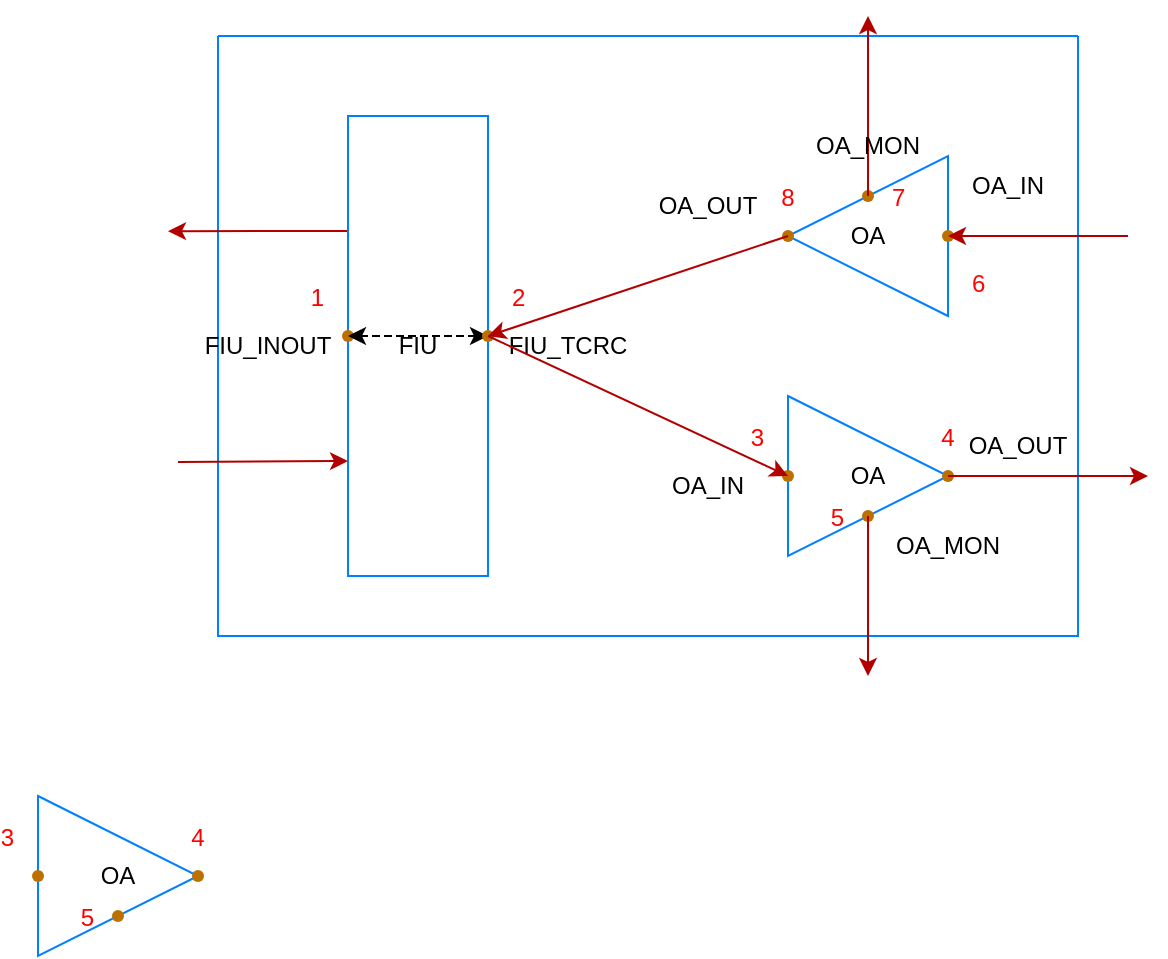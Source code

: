 <mxfile version="21.2.1" type="device" pages="3">
  <diagram id="tPAMDPHMP0_nhwsZ0Bss" name="第 4 页">
    <mxGraphModel dx="977" dy="515" grid="1" gridSize="10" guides="1" tooltips="1" connect="1" arrows="1" fold="1" page="1" pageScale="1" pageWidth="827" pageHeight="1169" math="0" shadow="0">
      <root>
        <mxCell id="0" />
        <mxCell id="1" parent="0" />
        <mxCell id="p5XpGiOpZhLWzBTAv6Ev-1" value="" style="swimlane;strokeColor=#007FFF;startSize=0;fillColor=none;connectable=0;collapsible=0;allowArrows=0;dropTarget=1;points=[];movable=1;" parent="1" vertex="1">
          <mxGeometry x="210" y="330" width="430" height="300" as="geometry" />
        </mxCell>
        <mxCell id="cq82lBoI4w4hHCd2KjWz-14" style="edgeStyle=none;html=1;exitX=0;exitY=0.25;exitDx=0;exitDy=0;exitPerimeter=0;strokeColor=#B20000;fillColor=#e51400;" parent="p5XpGiOpZhLWzBTAv6Ev-1" source="cq82lBoI4w4hHCd2KjWz-1" edge="1">
          <mxGeometry relative="1" as="geometry">
            <mxPoint x="-25" y="97.571" as="targetPoint" />
          </mxGeometry>
        </mxCell>
        <mxCell id="cq82lBoI4w4hHCd2KjWz-15" style="edgeStyle=none;html=1;strokeColor=#B20000;entryX=0;entryY=0.75;entryDx=0;entryDy=0;entryPerimeter=0;fillColor=#e51400;" parent="p5XpGiOpZhLWzBTAv6Ev-1" target="cq82lBoI4w4hHCd2KjWz-1" edge="1">
          <mxGeometry relative="1" as="geometry">
            <mxPoint x="-20" y="213" as="sourcePoint" />
          </mxGeometry>
        </mxCell>
        <mxCell id="cq82lBoI4w4hHCd2KjWz-1" value="FIU" style="rounded=0;whiteSpace=wrap;html=1;comic=0;strokeColor=#007FFF;startSize=0;fillColor=none;points=[[0,0.25,0,0,0],[0,0.75,0,0,0],[1,0.25,0,0,0],[1,0.75,0,0,0]];container=1;dropTarget=1;collapsible=0;recursiveResize=0;expand=0;movable=1;" parent="p5XpGiOpZhLWzBTAv6Ev-1" vertex="1">
          <mxGeometry x="65" y="40" width="70" height="230" as="geometry" />
        </mxCell>
        <mxCell id="cq82lBoI4w4hHCd2KjWz-9" style="edgeStyle=none;html=1;entryX=0.741;entryY=0.513;entryDx=0;entryDy=0;entryPerimeter=0;dashed=1;" parent="cq82lBoI4w4hHCd2KjWz-1" source="cq82lBoI4w4hHCd2KjWz-2" target="cq82lBoI4w4hHCd2KjWz-4" edge="1">
          <mxGeometry relative="1" as="geometry" />
        </mxCell>
        <object label="1" FIBER_INFO="1111" id="cq82lBoI4w4hHCd2KjWz-2">
          <mxCell style="shape=waypoint;sketch=0;fillStyle=solid;size=6;pointerEvents=1;points=[];fillColor=#f0a30a;resizable=0;rotatable=0;perimeter=centerPerimeter;snapToPoint=1;comic=0;jiggle=1;strokeColor=#BD7000;startSize=0;fontColor=#ff0000;labelPosition=left;verticalLabelPosition=top;align=right;verticalAlign=bottom;" parent="cq82lBoI4w4hHCd2KjWz-1" vertex="1">
            <mxGeometry x="-10" y="100" width="20" height="20" as="geometry" />
          </mxCell>
        </object>
        <mxCell id="cq82lBoI4w4hHCd2KjWz-13" style="edgeStyle=none;html=1;entryX=0.63;entryY=0.536;entryDx=0;entryDy=0;entryPerimeter=0;dashed=1;strokeColor=default;" parent="cq82lBoI4w4hHCd2KjWz-1" source="cq82lBoI4w4hHCd2KjWz-4" target="cq82lBoI4w4hHCd2KjWz-2" edge="1">
          <mxGeometry relative="1" as="geometry" />
        </mxCell>
        <object label="2" PORT_INFO="111" id="cq82lBoI4w4hHCd2KjWz-4">
          <mxCell style="shape=waypoint;sketch=0;fillStyle=solid;size=6;pointerEvents=1;points=[];fillColor=#f0a30a;resizable=0;rotatable=0;perimeter=centerPerimeter;snapToPoint=1;comic=0;jiggle=1;strokeColor=#BD7000;startSize=0;movable=0;fontColor=#f60404;labelPosition=right;verticalLabelPosition=top;align=left;verticalAlign=bottom;" parent="cq82lBoI4w4hHCd2KjWz-1" vertex="1">
            <mxGeometry x="60.0" y="100" width="20" height="20" as="geometry" />
          </mxCell>
        </object>
        <mxCell id="cq82lBoI4w4hHCd2KjWz-19" value="FIU_INOUT" style="text;html=1;strokeColor=none;fillColor=none;align=center;verticalAlign=middle;whiteSpace=wrap;rounded=0;comic=0;jiggle=1;pointerEvents=1;startSize=0;" parent="p5XpGiOpZhLWzBTAv6Ev-1" vertex="1">
          <mxGeometry x="-5" y="140" width="60" height="30" as="geometry" />
        </mxCell>
        <mxCell id="cq82lBoI4w4hHCd2KjWz-20" value="FIU_TCRC" style="text;html=1;strokeColor=none;fillColor=none;align=center;verticalAlign=middle;whiteSpace=wrap;rounded=0;comic=0;jiggle=1;pointerEvents=1;startSize=0;" parent="p5XpGiOpZhLWzBTAv6Ev-1" vertex="1">
          <mxGeometry x="145" y="140" width="60" height="30" as="geometry" />
        </mxCell>
        <mxCell id="21-VQ66eQLeyAiBYKl7w-1" value="OA" style="triangle;whiteSpace=wrap;html=1;strokeColor=#007FFF;startSize=0;fillColor=none;movable=1;container=1;points=[[0,0.5,0,0,0],[0.5,0.25,0,0,0],[1,0.5,0,0,0]];dropTarget=1;collapsible=0;recursiveResize=0;expand=0;" parent="p5XpGiOpZhLWzBTAv6Ev-1" vertex="1">
          <mxGeometry x="285" y="180" width="80" height="80" as="geometry" />
        </mxCell>
        <object label="3" INPOWER="1111" id="21-VQ66eQLeyAiBYKl7w-2">
          <mxCell style="shape=waypoint;sketch=0;fillStyle=solid;size=6;pointerEvents=1;points=[];fillColor=#f0a30a;resizable=0;rotatable=0;perimeter=centerPerimeter;snapToPoint=1;comic=0;jiggle=1;strokeColor=#BD7000;startSize=0;fontColor=#ff0000;labelPosition=left;verticalLabelPosition=top;align=right;verticalAlign=bottom;" parent="21-VQ66eQLeyAiBYKl7w-1" vertex="1">
            <mxGeometry x="-10.0" y="30" width="20" height="20" as="geometry" />
          </mxCell>
        </object>
        <object label="4" OUTPOWER="111" id="21-VQ66eQLeyAiBYKl7w-13">
          <mxCell style="shape=waypoint;sketch=0;fillStyle=solid;size=6;pointerEvents=1;points=[];fillColor=#f0a30a;resizable=0;rotatable=0;perimeter=centerPerimeter;snapToPoint=1;comic=0;jiggle=1;strokeColor=#BD7000;startSize=0;rotation=0;overflow=visible;labelPadding=0;fontColor=#fe0101;labelPosition=center;verticalLabelPosition=top;align=center;verticalAlign=bottom;" parent="21-VQ66eQLeyAiBYKl7w-1" vertex="1">
            <mxGeometry x="70" y="30" width="20" height="20" as="geometry" />
          </mxCell>
        </object>
        <mxCell id="21-VQ66eQLeyAiBYKl7w-16" value="5" style="shape=waypoint;sketch=0;fillStyle=solid;size=6;pointerEvents=1;points=[];fillColor=#f0a30a;resizable=0;rotatable=0;perimeter=centerPerimeter;snapToPoint=1;comic=0;jiggle=1;strokeColor=#BD7000;startSize=0;labelPosition=left;verticalLabelPosition=middle;align=right;verticalAlign=middle;fontColor=#fc0303;" parent="21-VQ66eQLeyAiBYKl7w-1" vertex="1">
          <mxGeometry x="30.0" y="50" width="20" height="20" as="geometry" />
        </mxCell>
        <mxCell id="cq82lBoI4w4hHCd2KjWz-17" style="edgeStyle=none;html=1;exitX=0.719;exitY=0.581;exitDx=0;exitDy=0;exitPerimeter=0;strokeColor=#B20000;entryX=0.327;entryY=0.487;entryDx=0;entryDy=0;entryPerimeter=0;fillColor=#e51400;" parent="p5XpGiOpZhLWzBTAv6Ev-1" source="cq82lBoI4w4hHCd2KjWz-4" target="21-VQ66eQLeyAiBYKl7w-2" edge="1">
          <mxGeometry relative="1" as="geometry">
            <mxPoint x="235" y="212.429" as="targetPoint" />
          </mxGeometry>
        </mxCell>
        <mxCell id="21-VQ66eQLeyAiBYKl7w-6" value="OA" style="triangle;whiteSpace=wrap;html=1;strokeColor=#007FFF;startSize=0;fillColor=none;movable=1;container=1;points=[[0,0.5,0,0,0],[0.5,0.25,0,0,0],[1,0.5,0,0,0]];dropTarget=1;collapsible=0;recursiveResize=0;expand=0;rotation=0;direction=west;" parent="p5XpGiOpZhLWzBTAv6Ev-1" vertex="1">
          <mxGeometry x="285" y="60" width="80" height="80" as="geometry" />
        </mxCell>
        <object label="8" OUTPOWER="111" id="21-VQ66eQLeyAiBYKl7w-7">
          <mxCell style="shape=waypoint;sketch=0;fillStyle=solid;size=6;pointerEvents=1;points=[];resizable=0;rotatable=0;perimeter=centerPerimeter;snapToPoint=1;comic=0;jiggle=1;startSize=0;rotation=0;labelPosition=center;verticalLabelPosition=top;align=center;verticalAlign=bottom;fillColor=#f0a30a;strokeColor=#BD7000;fontColor=#fc0303;" parent="21-VQ66eQLeyAiBYKl7w-6" vertex="1">
            <mxGeometry x="-10" y="30" width="20" height="20" as="geometry" />
          </mxCell>
        </object>
        <object label="6" INPOWER="111" id="21-VQ66eQLeyAiBYKl7w-8">
          <mxCell style="shape=waypoint;sketch=0;fillStyle=solid;size=6;pointerEvents=1;points=[];fillColor=#f0a30a;resizable=0;rotatable=0;perimeter=centerPerimeter;snapToPoint=1;comic=0;jiggle=1;strokeColor=#BD7000;startSize=0;rotation=0;fontColor=#ff0505;labelPosition=right;verticalLabelPosition=bottom;align=left;verticalAlign=top;" parent="21-VQ66eQLeyAiBYKl7w-6" vertex="1">
            <mxGeometry x="70" y="30" width="20" height="20" as="geometry" />
          </mxCell>
        </object>
        <mxCell id="21-VQ66eQLeyAiBYKl7w-15" value="7" style="shape=waypoint;sketch=0;fillStyle=solid;size=6;pointerEvents=1;points=[];fillColor=#f0a30a;resizable=0;rotatable=0;perimeter=centerPerimeter;snapToPoint=1;comic=0;jiggle=1;strokeColor=#BD7000;startSize=0;fontColor=#ff0505;labelPosition=right;verticalLabelPosition=middle;align=left;verticalAlign=middle;" parent="21-VQ66eQLeyAiBYKl7w-6" vertex="1">
          <mxGeometry x="30.0" y="10" width="20" height="20" as="geometry" />
        </mxCell>
        <mxCell id="cq82lBoI4w4hHCd2KjWz-18" style="edgeStyle=none;html=1;exitX=0.647;exitY=0.59;exitDx=0;exitDy=0;exitPerimeter=0;strokeColor=#B20000;entryX=0.627;entryY=0.376;entryDx=0;entryDy=0;entryPerimeter=0;fillColor=#e51400;" parent="p5XpGiOpZhLWzBTAv6Ev-1" source="21-VQ66eQLeyAiBYKl7w-7" target="cq82lBoI4w4hHCd2KjWz-4" edge="1">
          <mxGeometry relative="1" as="geometry">
            <mxPoint x="235" y="97.571" as="sourcePoint" />
          </mxGeometry>
        </mxCell>
        <mxCell id="21-VQ66eQLeyAiBYKl7w-17" style="edgeStyle=none;html=1;strokeColor=#B20000;fillColor=#e51400;" parent="p5XpGiOpZhLWzBTAv6Ev-1" source="21-VQ66eQLeyAiBYKl7w-16" edge="1">
          <mxGeometry relative="1" as="geometry">
            <mxPoint x="325" y="320" as="targetPoint" />
          </mxGeometry>
        </mxCell>
        <mxCell id="21-VQ66eQLeyAiBYKl7w-18" style="edgeStyle=none;html=1;strokeColor=#B20000;fillColor=#e51400;" parent="p5XpGiOpZhLWzBTAv6Ev-1" source="21-VQ66eQLeyAiBYKl7w-15" edge="1">
          <mxGeometry relative="1" as="geometry">
            <mxPoint x="325" y="-10" as="targetPoint" />
          </mxGeometry>
        </mxCell>
        <mxCell id="21-VQ66eQLeyAiBYKl7w-19" value="OA_IN" style="text;html=1;strokeColor=none;fillColor=none;align=center;verticalAlign=middle;whiteSpace=wrap;rounded=0;comic=0;jiggle=1;pointerEvents=1;startSize=0;" parent="p5XpGiOpZhLWzBTAv6Ev-1" vertex="1">
          <mxGeometry x="215" y="210" width="60" height="30" as="geometry" />
        </mxCell>
        <mxCell id="21-VQ66eQLeyAiBYKl7w-20" value="OA_OUT" style="text;html=1;strokeColor=none;fillColor=none;align=center;verticalAlign=middle;whiteSpace=wrap;rounded=0;comic=0;jiggle=1;pointerEvents=1;startSize=0;" parent="p5XpGiOpZhLWzBTAv6Ev-1" vertex="1">
          <mxGeometry x="370" y="190" width="60" height="30" as="geometry" />
        </mxCell>
        <mxCell id="21-VQ66eQLeyAiBYKl7w-21" style="edgeStyle=none;html=1;strokeColor=#B20000;fillColor=#e51400;" parent="p5XpGiOpZhLWzBTAv6Ev-1" source="21-VQ66eQLeyAiBYKl7w-13" edge="1">
          <mxGeometry relative="1" as="geometry">
            <mxPoint x="465" y="220" as="targetPoint" />
          </mxGeometry>
        </mxCell>
        <mxCell id="21-VQ66eQLeyAiBYKl7w-22" value="OA_MON" style="text;html=1;strokeColor=none;fillColor=none;align=center;verticalAlign=middle;whiteSpace=wrap;rounded=0;comic=0;jiggle=1;pointerEvents=1;startSize=0;" parent="p5XpGiOpZhLWzBTAv6Ev-1" vertex="1">
          <mxGeometry x="335" y="240" width="60" height="30" as="geometry" />
        </mxCell>
        <mxCell id="21-VQ66eQLeyAiBYKl7w-23" style="edgeStyle=none;html=1;strokeColor=#B20000;fillColor=#e51400;" parent="p5XpGiOpZhLWzBTAv6Ev-1" target="21-VQ66eQLeyAiBYKl7w-8" edge="1">
          <mxGeometry relative="1" as="geometry">
            <mxPoint x="455" y="100" as="sourcePoint" />
          </mxGeometry>
        </mxCell>
        <mxCell id="21-VQ66eQLeyAiBYKl7w-24" value="OA_IN" style="text;html=1;strokeColor=none;fillColor=none;align=center;verticalAlign=middle;whiteSpace=wrap;rounded=0;comic=0;jiggle=1;pointerEvents=1;startSize=0;" parent="p5XpGiOpZhLWzBTAv6Ev-1" vertex="1">
          <mxGeometry x="365" y="60" width="60" height="30" as="geometry" />
        </mxCell>
        <mxCell id="21-VQ66eQLeyAiBYKl7w-25" value="OA_MON" style="text;html=1;strokeColor=none;fillColor=none;align=center;verticalAlign=middle;whiteSpace=wrap;rounded=0;comic=0;jiggle=1;pointerEvents=1;startSize=0;" parent="p5XpGiOpZhLWzBTAv6Ev-1" vertex="1">
          <mxGeometry x="295" y="40" width="60" height="30" as="geometry" />
        </mxCell>
        <mxCell id="21-VQ66eQLeyAiBYKl7w-26" value="OA_OUT" style="text;html=1;strokeColor=none;fillColor=none;align=center;verticalAlign=middle;whiteSpace=wrap;rounded=0;comic=0;jiggle=1;pointerEvents=1;startSize=0;" parent="p5XpGiOpZhLWzBTAv6Ev-1" vertex="1">
          <mxGeometry x="215" y="70" width="60" height="30" as="geometry" />
        </mxCell>
        <mxCell id="0f1aQABkDf4xgF9JN6IE-1" value="OA" style="triangle;whiteSpace=wrap;html=1;strokeColor=#007FFF;startSize=0;fillColor=none;movable=1;container=1;points=[[0,0.5,0,0,0],[0.5,0.25,0,0,0],[1,0.5,0,0,0]];dropTarget=1;collapsible=0;recursiveResize=0;expand=0;" parent="1" vertex="1">
          <mxGeometry x="120" y="710" width="80" height="80" as="geometry" />
        </mxCell>
        <object label="3" PORT_INFO="dir=&quot;RECV&quot; port_type=&quot;INNER&quot; port_name=&quot;OA_IN&quot; module_id=&quot;&quot; module_type=&quot;OA&quot;" INPOWER="power=&quot;0x7fffffff&quot; per_id=&quot;0x94&quot; power_lowth=&quot;0x7fffffff&quot; power_high=&quot;0x7fffffff&quot; support_set_perth=&quot;2&quot;" id="0f1aQABkDf4xgF9JN6IE-2">
          <mxCell style="shape=waypoint;sketch=0;fillStyle=solid;size=6;pointerEvents=1;points=[];fillColor=#f0a30a;resizable=0;rotatable=0;perimeter=centerPerimeter;snapToPoint=1;comic=0;jiggle=1;strokeColor=#BD7000;startSize=0;fontColor=#ff0000;labelPosition=left;verticalLabelPosition=top;align=right;verticalAlign=bottom;" parent="0f1aQABkDf4xgF9JN6IE-1" vertex="1">
            <mxGeometry x="-10.0" y="30" width="20" height="20" as="geometry" />
          </mxCell>
        </object>
        <object label="4" OUTPOWER="power=&quot;0x7fffffff&quot; per_id=&quot;0x95&quot; power_lowth=&quot;0x7fffffff&quot; power_high=&quot;0x7fffffff&quot; support_set_perth=&quot;0&quot;" PORT_INFO="dir=&quot;SEND&quot; port_type=&quot;INNER&quot; port_name=&quot;OA_OUT&quot; module_id=&quot;&quot; module_type=&quot;OA&quot;" id="0f1aQABkDf4xgF9JN6IE-3">
          <mxCell style="shape=waypoint;sketch=0;fillStyle=solid;size=6;pointerEvents=1;points=[];fillColor=#f0a30a;resizable=0;rotatable=0;perimeter=centerPerimeter;snapToPoint=1;comic=0;jiggle=1;strokeColor=#BD7000;startSize=0;rotation=0;overflow=visible;labelPadding=0;fontColor=#fe0101;labelPosition=center;verticalLabelPosition=top;align=center;verticalAlign=bottom;" parent="0f1aQABkDf4xgF9JN6IE-1" vertex="1">
            <mxGeometry x="70" y="30" width="20" height="20" as="geometry" />
          </mxCell>
        </object>
        <object label="5" PORT_INFO="dir=&quot;SEND&quot; port_type=&quot;INNER&quot; port_name=&quot;MON&quot; module_id=&quot;&quot; module_type=&quot;OA&quot;" id="0f1aQABkDf4xgF9JN6IE-4">
          <mxCell style="shape=waypoint;sketch=0;fillStyle=solid;size=6;pointerEvents=1;points=[];fillColor=#f0a30a;resizable=0;rotatable=0;perimeter=centerPerimeter;snapToPoint=1;comic=0;jiggle=1;strokeColor=#BD7000;startSize=0;labelPosition=left;verticalLabelPosition=middle;align=right;verticalAlign=middle;fontColor=#fc0303;" parent="0f1aQABkDf4xgF9JN6IE-1" vertex="1">
            <mxGeometry x="30.0" y="50" width="20" height="20" as="geometry" />
          </mxCell>
        </object>
      </root>
    </mxGraphModel>
  </diagram>
  <diagram id="I3iABoHdSleuy2gty6xN" name="第 2 页">
    <mxGraphModel dx="977" dy="515" grid="1" gridSize="10" guides="1" tooltips="1" connect="1" arrows="1" fold="1" page="1" pageScale="1" pageWidth="827" pageHeight="1169" math="0" shadow="0">
      <root>
        <mxCell id="0" />
        <mxCell id="1" parent="0" />
        <object label="" board_id="xxxx" BOARD_INFO="bd_type=&quot;&quot;" id="u0VGjP7MUC8WdAWRAYsZ-29">
          <mxCell style="swimlane;strokeColor=#007FFF;startSize=0;fillColor=none;connectable=0;collapsible=0;allowArrows=0;dropTarget=1;points=[];movable=1;snapToPoint=1;spacing=2;spacingLeft=0;spacingRight=0;" parent="1" vertex="1">
            <mxGeometry x="210" y="690" width="510" height="440" as="geometry" />
          </mxCell>
        </object>
        <mxCell id="jRvY192N92D3qYjVp-VE-6" value="XFIU" style="rounded=0;whiteSpace=wrap;html=1;comic=0;strokeColor=#007FFF;startSize=0;fillColor=none;points=[[0,0.25,0,0,0],[0,0.75,0,0,0],[1,0.25,0,0,0],[1,0.75,0,0,0]];container=1;dropTarget=1;collapsible=0;recursiveResize=1;expand=0;movable=1;snapToPoint=1;pointerEvents=0;spacing=2;spacingLeft=0;spacingRight=0;" parent="u0VGjP7MUC8WdAWRAYsZ-29" vertex="1">
          <mxGeometry x="140.0" y="29.996" width="230" height="60" as="geometry" />
        </mxCell>
        <mxCell id="6eqMXahTqJkUQzJnspB_-11" style="edgeStyle=orthogonalEdgeStyle;rounded=0;orthogonalLoop=1;jettySize=auto;html=1;spacing=2;spacingLeft=0;spacingRight=0;" parent="jRvY192N92D3qYjVp-VE-6" source="jRvY192N92D3qYjVp-VE-7" edge="1">
          <mxGeometry relative="1" as="geometry">
            <mxPoint x="63.997" y="-69.996" as="targetPoint" />
          </mxGeometry>
        </mxCell>
        <object label="1" PORT_INFO="dir=&quot;BOTH&quot; port_type=&quot;FRONT&quot; port_name=&quot;FIU_INOUT&quot; module_id=&quot;&quot; module_type=&quot;FIU&quot;" id="jRvY192N92D3qYjVp-VE-7">
          <mxCell style="shape=waypoint;sketch=0;fillStyle=solid;size=6;pointerEvents=1;points=[];fillColor=#f0a30a;resizable=0;rotatable=0;perimeter=centerPerimeter;snapToPoint=1;comic=0;jiggle=1;strokeColor=#BD7000;startSize=0;fontColor=#ff0000;labelPosition=left;verticalLabelPosition=top;align=right;verticalAlign=bottom;spacing=2;spacingLeft=0;spacingRight=0;" parent="jRvY192N92D3qYjVp-VE-6" vertex="1">
            <mxGeometry x="53.997" y="-9.996" width="20" height="20" as="geometry" />
          </mxCell>
        </object>
        <mxCell id="6eqMXahTqJkUQzJnspB_-12" style="edgeStyle=orthogonalEdgeStyle;rounded=0;orthogonalLoop=1;jettySize=auto;html=1;spacing=2;spacingLeft=0;spacingRight=0;" parent="jRvY192N92D3qYjVp-VE-6" target="jRvY192N92D3qYjVp-VE-8" edge="1">
          <mxGeometry relative="1" as="geometry">
            <mxPoint x="169.997" y="-69.996" as="sourcePoint" />
          </mxGeometry>
        </mxCell>
        <object label="1" PORT_INFO="dir=&quot;BOTH&quot; port_type=&quot;FRONT&quot; port_name=&quot;FIU_INOUT&quot; module_id=&quot;&quot; module_type=&quot;FIU&quot;" id="jRvY192N92D3qYjVp-VE-8">
          <mxCell style="shape=waypoint;sketch=0;fillStyle=solid;size=6;pointerEvents=1;points=[];fillColor=#f0a30a;resizable=0;rotatable=0;perimeter=centerPerimeter;snapToPoint=1;comic=0;jiggle=1;strokeColor=#BD7000;startSize=0;fontColor=#ff0000;labelPosition=right;verticalLabelPosition=top;align=left;verticalAlign=bottom;spacing=2;spacingLeft=0;spacingRight=0;" parent="jRvY192N92D3qYjVp-VE-6" vertex="1">
            <mxGeometry x="159.997" y="-9.996" width="20" height="20" as="geometry" />
          </mxCell>
        </object>
        <object label="59" PORT_INFO="dir=&quot;BOTH&quot; port_type=&quot;INNER&quot; port_name=&quot;FIU_RMTM&quot; module_id=&quot;&quot; module_type=&quot;FIU&quot;" id="jRvY192N92D3qYjVp-VE-9">
          <mxCell style="shape=waypoint;sketch=0;fillStyle=solid;size=6;pointerEvents=1;points=[];fillColor=#f0a30a;resizable=0;rotatable=0;perimeter=centerPerimeter;snapToPoint=1;comic=0;jiggle=1;strokeColor=#BD7000;startSize=0;fontColor=#ff0000;labelPosition=center;verticalLabelPosition=top;align=center;verticalAlign=bottom;spacing=2;spacingLeft=0;spacingRight=0;" parent="jRvY192N92D3qYjVp-VE-6" vertex="1">
            <mxGeometry x="-10.0" width="20" height="20" as="geometry" />
          </mxCell>
        </object>
        <object label="59" PORT_INFO="dir=&quot;BOTH&quot; port_type=&quot;INNER&quot; port_name=&quot;FIU_RMTM&quot; module_id=&quot;&quot; module_type=&quot;FIU&quot;" id="jRvY192N92D3qYjVp-VE-10">
          <mxCell style="shape=waypoint;sketch=0;fillStyle=solid;size=6;pointerEvents=1;points=[];fillColor=#f0a30a;resizable=0;rotatable=0;perimeter=centerPerimeter;snapToPoint=1;comic=0;jiggle=1;strokeColor=#BD7000;startSize=0;fontColor=#ff0000;labelPosition=center;verticalLabelPosition=bottom;align=center;verticalAlign=top;spacing=2;spacingLeft=0;spacingRight=0;" parent="jRvY192N92D3qYjVp-VE-6" vertex="1">
            <mxGeometry x="-10.0" y="40" width="20" height="20" as="geometry" />
          </mxCell>
        </object>
        <object label="60" PORT_INFO="dir=&quot;BOTH&quot; port_type=&quot;INNER&quot; port_name=&quot;FIU_RMTM&quot; module_id=&quot;&quot; module_type=&quot;FIU&quot;" id="jRvY192N92D3qYjVp-VE-11">
          <mxCell style="shape=waypoint;sketch=0;fillStyle=solid;size=6;pointerEvents=1;points=[];fillColor=#f0a30a;resizable=0;rotatable=0;perimeter=centerPerimeter;snapToPoint=1;comic=0;jiggle=1;strokeColor=#BD7000;startSize=0;fontColor=#ff0000;labelPosition=center;verticalLabelPosition=top;align=center;verticalAlign=bottom;spacing=2;spacingLeft=0;spacingRight=0;" parent="jRvY192N92D3qYjVp-VE-6" vertex="1">
            <mxGeometry x="220.004" width="20" height="20" as="geometry" />
          </mxCell>
        </object>
        <object label="60" PORT_INFO="dir=&quot;BOTH&quot; port_type=&quot;INNER&quot; port_name=&quot;FIU_RMTM&quot; module_id=&quot;&quot; module_type=&quot;FIU&quot;" id="jRvY192N92D3qYjVp-VE-12">
          <mxCell style="shape=waypoint;sketch=0;fillStyle=solid;size=6;pointerEvents=1;points=[];fillColor=#f0a30a;resizable=0;rotatable=0;perimeter=centerPerimeter;snapToPoint=1;comic=0;jiggle=1;strokeColor=#BD7000;startSize=0;fontColor=#ff0000;labelPosition=center;verticalLabelPosition=bottom;align=center;verticalAlign=top;spacing=2;spacingLeft=0;spacingRight=0;" parent="jRvY192N92D3qYjVp-VE-6" vertex="1">
            <mxGeometry x="220.004" y="40" width="20" height="20" as="geometry" />
          </mxCell>
        </object>
        <object label="58" PORT_INFO="dir=&quot;BOTH&quot; port_type=&quot;INNER&quot; port_name=&quot;FIU_RCTC&quot; module_id=&quot;&quot; module_type=&quot;FIU&quot;" id="jRvY192N92D3qYjVp-VE-13">
          <mxCell style="shape=waypoint;sketch=0;fillStyle=solid;size=6;pointerEvents=1;points=[];fillColor=#f0a30a;resizable=0;rotatable=0;perimeter=centerPerimeter;snapToPoint=1;comic=0;jiggle=1;strokeColor=#BD7000;startSize=0;fontColor=#ff0000;labelPosition=center;verticalLabelPosition=top;align=center;verticalAlign=bottom;spacing=2;spacingLeft=0;spacingRight=0;" parent="jRvY192N92D3qYjVp-VE-6" vertex="1">
            <mxGeometry x="50.0" y="50" width="20" height="20" as="geometry" />
          </mxCell>
        </object>
        <object label="58" PORT_INFO="dir=&quot;BOTH&quot; port_type=&quot;INNER&quot; port_name=&quot;FIU_RCTC&quot; module_id=&quot;&quot; module_type=&quot;FIU&quot;" id="jRvY192N92D3qYjVp-VE-14">
          <mxCell style="shape=waypoint;sketch=0;fillStyle=solid;size=6;pointerEvents=1;points=[];fillColor=#f0a30a;resizable=0;rotatable=0;perimeter=centerPerimeter;snapToPoint=1;comic=0;jiggle=1;strokeColor=#BD7000;startSize=0;fontColor=#ff0000;labelPosition=center;verticalLabelPosition=top;align=center;verticalAlign=bottom;spacing=2;spacingLeft=0;spacingRight=0;" parent="jRvY192N92D3qYjVp-VE-6" vertex="1">
            <mxGeometry x="160.0" y="50" width="20" height="20" as="geometry" />
          </mxCell>
        </object>
        <mxCell id="jRvY192N92D3qYjVp-VE-20" value="&lt;font style=&quot;font-size: 12px;&quot;&gt;OA&lt;/font&gt;" style="triangle;whiteSpace=wrap;html=1;strokeColor=#007FFF;startSize=0;fillColor=none;movable=1;container=1;points=[];dropTarget=1;collapsible=0;recursiveResize=1;expand=0;resizable=1;snapToPoint=1;rotation=-90;spacing=2;spacingLeft=0;spacingRight=0;" parent="u0VGjP7MUC8WdAWRAYsZ-29" vertex="1">
          <mxGeometry x="165" y="190" width="70" height="70" as="geometry" />
        </mxCell>
        <mxCell id="6eqMXahTqJkUQzJnspB_-15" style="edgeStyle=orthogonalEdgeStyle;rounded=0;orthogonalLoop=1;jettySize=auto;html=1;spacing=2;spacingLeft=0;spacingRight=0;" parent="jRvY192N92D3qYjVp-VE-20" source="m6xqt53ivPaGJYOfA7z7-1" edge="1">
          <mxGeometry relative="1" as="geometry">
            <mxPoint x="-205" y="35" as="targetPoint" />
          </mxGeometry>
        </mxCell>
        <object label="52" PORT_INFO="dir=&quot;SEND&quot; port_type=&quot;INNER&quot; port_name=&quot;MON&quot; module_id=&quot;&quot; module_type=&quot;OA&quot;" id="jRvY192N92D3qYjVp-VE-23">
          <mxCell style="shape=waypoint;sketch=0;fillStyle=solid;size=6;pointerEvents=1;points=[];fillColor=#f0a30a;resizable=0;rotatable=1;perimeter=centerPerimeter;snapToPoint=1;comic=0;jiggle=1;strokeColor=#BD7000;startSize=0;labelPosition=left;verticalLabelPosition=top;align=right;verticalAlign=bottom;fontColor=#fc0303;rotation=0;spacing=2;spacingLeft=0;spacingRight=0;" parent="jRvY192N92D3qYjVp-VE-20" vertex="1">
            <mxGeometry x="6.25" y="25" width="20" height="20" as="geometry" />
          </mxCell>
        </object>
        <object label="54" PORT_INFO="dir=&quot;RECV&quot; port_type=&quot;INNER&quot; port_name=&quot;OA_IN&quot; module_id=&quot;&quot; module_type=&quot;OA&quot;" INPOWER="power=&quot;0x7fffffff&quot; per_id=&quot;0x94&quot; power_lowth=&quot;0x7fffffff&quot; power_high=&quot;0x7fffffff&quot; support_set_perth=&quot;2&quot;" id="jRvY192N92D3qYjVp-VE-21">
          <mxCell style="shape=waypoint;sketch=0;fillStyle=solid;size=6;pointerEvents=1;points=[];fillColor=#f0a30a;resizable=0;rotatable=1;perimeter=centerPerimeter;snapToPoint=1;comic=0;jiggle=1;strokeColor=#BD7000;startSize=0;fontColor=#ff0000;labelPosition=right;verticalLabelPosition=bottom;align=left;verticalAlign=top;rotation=0;spacing=2;spacingLeft=0;spacingRight=0;" parent="jRvY192N92D3qYjVp-VE-20" vertex="1">
            <mxGeometry x="25" y="60" width="20" height="20" as="geometry" />
          </mxCell>
        </object>
        <object label="55" OUTPOWER="power=&quot;0x7fffffff&quot; per_id=&quot;0x95&quot; power_lowth=&quot;0x7fffffff&quot; power_high=&quot;0x7fffffff&quot; support_set_perth=&quot;0&quot;" PORT_INFO="dir=&quot;SEND&quot; port_type=&quot;INNER&quot; port_name=&quot;OA_OUT&quot; module_id=&quot;&quot; module_type=&quot;OA&quot;" id="jRvY192N92D3qYjVp-VE-22">
          <mxCell style="shape=waypoint;sketch=0;fillStyle=solid;size=6;pointerEvents=1;points=[];fillColor=#f0a30a;resizable=0;rotatable=1;perimeter=centerPerimeter;snapToPoint=1;comic=0;jiggle=1;strokeColor=#BD7000;startSize=0;rotation=0;overflow=visible;labelPadding=0;fontColor=#fe0101;labelPosition=left;verticalLabelPosition=middle;align=right;verticalAlign=middle;spacing=2;spacingLeft=0;spacingRight=0;" parent="jRvY192N92D3qYjVp-VE-20" vertex="1">
            <mxGeometry x="25" y="-10" width="20" height="20" as="geometry" />
          </mxCell>
        </object>
        <mxCell id="m6xqt53ivPaGJYOfA7z7-1" value="LS" style="rounded=0;whiteSpace=wrap;html=1;points=[];fillColor=#f0a30a;fontColor=#000000;strokeColor=#BD7000;" parent="jRvY192N92D3qYjVp-VE-20" vertex="1">
          <mxGeometry x="-86" y="25" width="30" height="20" as="geometry" />
        </mxCell>
        <mxCell id="m6xqt53ivPaGJYOfA7z7-2" value="" style="edgeStyle=orthogonalEdgeStyle;rounded=0;orthogonalLoop=1;jettySize=auto;html=1;spacing=2;spacingLeft=0;spacingRight=0;" parent="jRvY192N92D3qYjVp-VE-20" source="jRvY192N92D3qYjVp-VE-23" target="m6xqt53ivPaGJYOfA7z7-1" edge="1">
          <mxGeometry relative="1" as="geometry">
            <mxPoint y="935" as="targetPoint" />
            <mxPoint x="221" y="935" as="sourcePoint" />
          </mxGeometry>
        </mxCell>
        <mxCell id="jRvY192N92D3qYjVp-VE-29" value="&lt;font style=&quot;font-size: 12px;&quot;&gt;OA&lt;/font&gt;" style="triangle;whiteSpace=wrap;html=1;strokeColor=#007FFF;startSize=0;fillColor=none;movable=1;container=1;points=[];dropTarget=1;collapsible=0;recursiveResize=1;expand=0;resizable=1;snapToPoint=1;rotation=90;spacing=2;spacingLeft=0;spacingRight=0;" parent="u0VGjP7MUC8WdAWRAYsZ-29" vertex="1">
          <mxGeometry x="275" y="190" width="70" height="70" as="geometry" />
        </mxCell>
        <object label="64" OUTPOWER="power=&quot;0x7fffffff&quot; per_id=&quot;0x95&quot; power_lowth=&quot;0x7fffffff&quot; power_high=&quot;0x7fffffff&quot; support_set_perth=&quot;0&quot;" PORT_INFO="dir=&quot;SEND&quot; port_type=&quot;INNER&quot; port_name=&quot;OA_OUT&quot; module_id=&quot;&quot; module_type=&quot;OA&quot;" id="jRvY192N92D3qYjVp-VE-30">
          <mxCell style="shape=waypoint;sketch=0;fillStyle=solid;size=6;pointerEvents=1;points=[];fillColor=#f0a30a;resizable=0;rotatable=1;perimeter=centerPerimeter;snapToPoint=1;comic=0;jiggle=1;strokeColor=#BD7000;startSize=0;rotation=0;overflow=visible;labelPadding=0;fontColor=#fe0101;labelPosition=right;verticalLabelPosition=middle;align=left;verticalAlign=middle;spacing=2;spacingLeft=0;spacingRight=0;" parent="jRvY192N92D3qYjVp-VE-29" vertex="1">
            <mxGeometry x="25" y="60" width="20" height="20" as="geometry" />
          </mxCell>
        </object>
        <mxCell id="6eqMXahTqJkUQzJnspB_-16" style="edgeStyle=orthogonalEdgeStyle;rounded=0;orthogonalLoop=1;jettySize=auto;html=1;spacing=2;spacingLeft=0;spacingRight=0;" parent="jRvY192N92D3qYjVp-VE-29" source="m6xqt53ivPaGJYOfA7z7-3" edge="1">
          <mxGeometry relative="1" as="geometry">
            <mxPoint x="275" y="35" as="targetPoint" />
          </mxGeometry>
        </mxCell>
        <object label="51" PORT_INFO="dir=&quot;SEND&quot; port_type=&quot;INNER&quot; port_name=&quot;MON&quot; module_id=&quot;&quot; module_type=&quot;OA&quot;" id="jRvY192N92D3qYjVp-VE-31">
          <mxCell style="shape=waypoint;sketch=0;fillStyle=solid;size=6;pointerEvents=1;points=[];fillColor=#f0a30a;resizable=0;rotatable=1;perimeter=centerPerimeter;snapToPoint=1;comic=0;jiggle=1;strokeColor=#BD7000;startSize=0;labelPosition=right;verticalLabelPosition=top;align=left;verticalAlign=bottom;fontColor=#fc0303;rotation=0;spacing=2;spacingLeft=0;spacingRight=0;" parent="jRvY192N92D3qYjVp-VE-29" vertex="1">
            <mxGeometry x="44" y="25" width="20" height="20" as="geometry" />
          </mxCell>
        </object>
        <object label="65" PORT_INFO="dir=&quot;RECV&quot; port_type=&quot;INNER&quot; port_name=&quot;OA_IN&quot; module_id=&quot;&quot; module_type=&quot;OA&quot;" INPOWER="power=&quot;0x7fffffff&quot; per_id=&quot;0x94&quot; power_lowth=&quot;0x7fffffff&quot; power_high=&quot;0x7fffffff&quot; support_set_perth=&quot;2&quot;" id="jRvY192N92D3qYjVp-VE-32">
          <mxCell style="shape=waypoint;sketch=0;fillStyle=solid;size=6;pointerEvents=1;points=[];fillColor=#f0a30a;resizable=0;rotatable=1;perimeter=centerPerimeter;snapToPoint=1;comic=0;jiggle=1;strokeColor=#BD7000;startSize=0;fontColor=#ff0000;labelPosition=left;verticalLabelPosition=top;align=right;verticalAlign=bottom;rotation=0;spacing=2;spacingLeft=0;spacingRight=0;" parent="jRvY192N92D3qYjVp-VE-29" vertex="1">
            <mxGeometry x="25" y="-10" width="20" height="20" as="geometry" />
          </mxCell>
        </object>
        <mxCell id="m6xqt53ivPaGJYOfA7z7-3" value="LS" style="rounded=0;whiteSpace=wrap;html=1;points=[];fillColor=#f0a30a;fontColor=#000000;strokeColor=#BD7000;" parent="jRvY192N92D3qYjVp-VE-29" vertex="1">
          <mxGeometry x="135" y="25" width="30" height="20" as="geometry" />
        </mxCell>
        <mxCell id="m6xqt53ivPaGJYOfA7z7-4" value="" style="edgeStyle=orthogonalEdgeStyle;rounded=0;orthogonalLoop=1;jettySize=auto;html=1;spacing=2;spacingLeft=0;spacingRight=0;" parent="jRvY192N92D3qYjVp-VE-29" source="jRvY192N92D3qYjVp-VE-31" target="m6xqt53ivPaGJYOfA7z7-3" edge="1">
          <mxGeometry relative="1" as="geometry">
            <mxPoint x="590" y="935" as="targetPoint" />
            <mxPoint x="369" y="935" as="sourcePoint" />
          </mxGeometry>
        </mxCell>
        <mxCell id="jRvY192N92D3qYjVp-VE-33" value="" style="ellipse;whiteSpace=wrap;html=1;strokeColor=#007FFF;fillColor=none;points=[];snapToPoint=1;dropTarget=1;container=1;collapsible=0;expand=0;spacing=2;spacingLeft=0;spacingRight=0;" parent="u0VGjP7MUC8WdAWRAYsZ-29" vertex="1">
          <mxGeometry x="180" y="130" width="40" height="20" as="geometry" />
        </mxCell>
        <object label="57" PORT_INFO="dir=&quot;SEND&quot; port_type=&quot;INNER&quot; port_name=&quot;VAX&quot; module_id=&quot;&quot; module_type=&quot;VOA&quot;" id="jRvY192N92D3qYjVp-VE-36">
          <mxCell style="shape=waypoint;sketch=0;fillStyle=solid;size=6;pointerEvents=1;points=[];fillColor=#f0a30a;resizable=0;rotatable=0;perimeter=centerPerimeter;snapToPoint=1;comic=0;jiggle=1;strokeColor=#BD7000;startSize=0;fontColor=#ff0000;labelPosition=left;verticalLabelPosition=middle;align=right;verticalAlign=middle;spacing=2;spacingLeft=0;spacingRight=0;" parent="jRvY192N92D3qYjVp-VE-33" vertex="1">
            <mxGeometry x="10.0" y="-10" width="20" height="20" as="geometry" />
          </mxCell>
        </object>
        <mxCell id="jRvY192N92D3qYjVp-VE-34" value="" style="endArrow=classic;html=1;rounded=0;strokeColor=#007FFF;editable=0;movable=0;resizable=1;rotatable=1;deletable=1;locked=0;connectable=1;" parent="jRvY192N92D3qYjVp-VE-33" edge="1">
          <mxGeometry width="50" height="50" relative="1" as="geometry">
            <mxPoint y="30" as="sourcePoint" />
            <mxPoint x="40" y="-10" as="targetPoint" />
          </mxGeometry>
        </mxCell>
        <object label="56" PORT_INFO="dir=&quot;RECV&quot; port_type=&quot;INNER&quot; port_name=&quot;VAX&quot; module_id=&quot;&quot; module_type=&quot;VOA&quot;" id="jRvY192N92D3qYjVp-VE-35">
          <mxCell style="shape=waypoint;sketch=0;fillStyle=solid;size=6;pointerEvents=1;points=[];fillColor=#f0a30a;resizable=0;rotatable=0;perimeter=centerPerimeter;snapToPoint=1;comic=0;jiggle=1;strokeColor=#BD7000;startSize=0;fontColor=#ff0000;labelPosition=left;verticalLabelPosition=middle;align=right;verticalAlign=middle;spacing=2;spacingLeft=0;spacingRight=0;" parent="jRvY192N92D3qYjVp-VE-33" vertex="1">
            <mxGeometry x="10.0" y="10" width="20" height="20" as="geometry" />
          </mxCell>
        </object>
        <mxCell id="6eqMXahTqJkUQzJnspB_-6" style="edgeStyle=orthogonalEdgeStyle;rounded=0;orthogonalLoop=1;jettySize=auto;html=1;entryX=0.529;entryY=0.635;entryDx=0;entryDy=0;entryPerimeter=0;spacing=2;spacingLeft=0;spacingRight=0;" parent="u0VGjP7MUC8WdAWRAYsZ-29" source="jRvY192N92D3qYjVp-VE-36" target="jRvY192N92D3qYjVp-VE-13" edge="1">
          <mxGeometry relative="1" as="geometry" />
        </mxCell>
        <mxCell id="6eqMXahTqJkUQzJnspB_-10" style="edgeStyle=orthogonalEdgeStyle;rounded=0;orthogonalLoop=1;jettySize=auto;html=1;entryX=0.515;entryY=0.717;entryDx=0;entryDy=0;entryPerimeter=0;spacing=2;spacingLeft=0;spacingRight=0;" parent="u0VGjP7MUC8WdAWRAYsZ-29" source="jRvY192N92D3qYjVp-VE-22" target="jRvY192N92D3qYjVp-VE-35" edge="1">
          <mxGeometry relative="1" as="geometry" />
        </mxCell>
        <mxCell id="6eqMXahTqJkUQzJnspB_-2" value="" style="ellipse;whiteSpace=wrap;html=1;strokeColor=#007FFF;fillColor=none;points=[];snapToPoint=1;dropTarget=1;container=1;collapsible=0;expand=0;spacing=2;spacingLeft=0;spacingRight=0;" parent="u0VGjP7MUC8WdAWRAYsZ-29" vertex="1">
          <mxGeometry x="290" y="130" width="40" height="20" as="geometry" />
        </mxCell>
        <mxCell id="6eqMXahTqJkUQzJnspB_-4" value="" style="endArrow=classic;html=1;rounded=0;strokeColor=#007FFF;editable=0;movable=0;resizable=1;rotatable=1;deletable=1;locked=0;connectable=1;" parent="6eqMXahTqJkUQzJnspB_-2" edge="1">
          <mxGeometry width="50" height="50" relative="1" as="geometry">
            <mxPoint y="30" as="sourcePoint" />
            <mxPoint x="40" y="-10" as="targetPoint" />
          </mxGeometry>
        </mxCell>
        <object label="66" PORT_INFO="dir=&quot;SEND&quot; port_type=&quot;INNER&quot; port_name=&quot;VAX&quot; module_id=&quot;&quot; module_type=&quot;VOA&quot;" id="6eqMXahTqJkUQzJnspB_-3">
          <mxCell style="shape=waypoint;sketch=0;fillStyle=solid;size=6;pointerEvents=1;points=[];fillColor=#f0a30a;resizable=0;rotatable=0;perimeter=centerPerimeter;snapToPoint=1;comic=0;jiggle=1;strokeColor=#BD7000;startSize=0;fontColor=#ff0000;labelPosition=left;verticalLabelPosition=middle;align=right;verticalAlign=middle;spacing=2;spacingLeft=0;spacingRight=0;" parent="6eqMXahTqJkUQzJnspB_-2" vertex="1">
            <mxGeometry x="10.0" y="10" width="20" height="20" as="geometry" />
          </mxCell>
        </object>
        <object label="67" PORT_INFO="dir=&quot;RECV&quot; port_type=&quot;INNER&quot; port_name=&quot;VAX&quot; module_id=&quot;&quot; module_type=&quot;VOA&quot;" id="6eqMXahTqJkUQzJnspB_-5">
          <mxCell style="shape=waypoint;sketch=0;fillStyle=solid;size=6;pointerEvents=1;points=[];fillColor=#f0a30a;resizable=0;rotatable=0;perimeter=centerPerimeter;snapToPoint=1;comic=0;jiggle=1;strokeColor=#BD7000;startSize=0;fontColor=#ff0000;labelPosition=left;verticalLabelPosition=middle;align=right;verticalAlign=middle;spacing=2;spacingLeft=0;spacingRight=0;" parent="6eqMXahTqJkUQzJnspB_-2" vertex="1">
            <mxGeometry x="10.0" y="-10" width="20" height="20" as="geometry" />
          </mxCell>
        </object>
        <mxCell id="6eqMXahTqJkUQzJnspB_-14" style="edgeStyle=orthogonalEdgeStyle;rounded=0;orthogonalLoop=1;jettySize=auto;html=1;entryX=0.288;entryY=0.437;entryDx=0;entryDy=0;entryPerimeter=0;spacing=2;spacingLeft=0;spacingRight=0;" parent="u0VGjP7MUC8WdAWRAYsZ-29" source="6eqMXahTqJkUQzJnspB_-3" target="jRvY192N92D3qYjVp-VE-32" edge="1">
          <mxGeometry relative="1" as="geometry" />
        </mxCell>
        <mxCell id="6eqMXahTqJkUQzJnspB_-13" style="edgeStyle=orthogonalEdgeStyle;rounded=0;orthogonalLoop=1;jettySize=auto;html=1;entryX=0.587;entryY=0.407;entryDx=0;entryDy=0;entryPerimeter=0;spacing=2;spacingLeft=0;spacingRight=0;" parent="u0VGjP7MUC8WdAWRAYsZ-29" source="jRvY192N92D3qYjVp-VE-14" target="6eqMXahTqJkUQzJnspB_-5" edge="1">
          <mxGeometry relative="1" as="geometry" />
        </mxCell>
        <mxCell id="6eqMXahTqJkUQzJnspB_-17" value="OSC" style="rounded=0;whiteSpace=wrap;html=1;comic=0;strokeColor=#007FFF;startSize=0;fillColor=none;points=[];container=1;dropTarget=1;collapsible=0;recursiveResize=1;expand=0;movable=1;snapToPoint=1;pointerEvents=0;spacing=2;spacingLeft=0;spacingRight=0;" parent="u0VGjP7MUC8WdAWRAYsZ-29" vertex="1">
          <mxGeometry x="20" y="30" width="69" height="60" as="geometry" />
        </mxCell>
        <object label="62" PORT_INFO="dir=&quot;BOTH&quot; port_type=&quot;INNER&quot; port_name=&quot;OSC_RXTX&quot; module_id=&quot;&quot; module_type=&quot;OSC&quot;" id="6eqMXahTqJkUQzJnspB_-25">
          <mxCell style="shape=waypoint;sketch=0;fillStyle=solid;size=6;pointerEvents=1;points=[];fillColor=#f0a30a;resizable=0;rotatable=0;perimeter=centerPerimeter;snapToPoint=1;comic=0;jiggle=1;strokeColor=#BD7000;startSize=0;fontColor=#ff0000;labelPosition=center;verticalLabelPosition=bottom;align=center;verticalAlign=top;spacing=2;spacingLeft=0;spacingRight=0;" parent="6eqMXahTqJkUQzJnspB_-17" vertex="1">
            <mxGeometry x="59.001" y="40" width="20" height="20" as="geometry" />
          </mxCell>
        </object>
        <object label="62" PORT_INFO="dir=&quot;BOTH&quot; port_type=&quot;INNER&quot; port_name=&quot;OSC_RXTX&quot; module_id=&quot;&quot; module_type=&quot;OSC&quot;" id="6eqMXahTqJkUQzJnspB_-24">
          <mxCell style="shape=waypoint;sketch=0;fillStyle=solid;size=6;pointerEvents=1;points=[];fillColor=#f0a30a;resizable=0;rotatable=0;perimeter=centerPerimeter;snapToPoint=1;comic=0;jiggle=1;strokeColor=#BD7000;startSize=0;fontColor=#ff0000;labelPosition=center;verticalLabelPosition=top;align=center;verticalAlign=bottom;spacing=2;spacingLeft=0;spacingRight=0;" parent="6eqMXahTqJkUQzJnspB_-17" vertex="1">
            <mxGeometry x="59.001" width="20" height="20" as="geometry" />
          </mxCell>
        </object>
        <mxCell id="6eqMXahTqJkUQzJnspB_-31" value="OSC" style="rounded=0;whiteSpace=wrap;html=1;comic=0;strokeColor=#007FFF;startSize=0;fillColor=none;points=[];container=1;dropTarget=1;collapsible=0;recursiveResize=1;expand=0;movable=1;snapToPoint=1;pointerEvents=0;spacing=2;spacingLeft=0;spacingRight=0;" parent="u0VGjP7MUC8WdAWRAYsZ-29" vertex="1">
          <mxGeometry x="420" y="30" width="69" height="60" as="geometry" />
        </mxCell>
        <object label="61" PORT_INFO="dir=&quot;BOTH&quot; port_type=&quot;INNER&quot; port_name=&quot;OSC_RXTX&quot; module_id=&quot;&quot; module_type=&quot;OSC&quot;" id="6eqMXahTqJkUQzJnspB_-33">
          <mxCell style="shape=waypoint;sketch=0;fillStyle=solid;size=6;pointerEvents=1;points=[];fillColor=#f0a30a;resizable=0;rotatable=0;perimeter=centerPerimeter;snapToPoint=1;comic=0;jiggle=1;strokeColor=#BD7000;startSize=0;fontColor=#ff0000;labelPosition=center;verticalLabelPosition=top;align=center;verticalAlign=bottom;spacing=2;spacingLeft=0;spacingRight=0;" parent="6eqMXahTqJkUQzJnspB_-31" vertex="1">
            <mxGeometry x="-9.999" width="20" height="20" as="geometry" />
          </mxCell>
        </object>
        <object label="61" PORT_INFO="dir=&quot;BOTH&quot; port_type=&quot;INNER&quot; port_name=&quot;OSC_RXTX&quot; module_id=&quot;&quot; module_type=&quot;OSC&quot;" id="6eqMXahTqJkUQzJnspB_-32">
          <mxCell style="shape=waypoint;sketch=0;fillStyle=solid;size=6;pointerEvents=1;points=[];fillColor=#f0a30a;resizable=0;rotatable=0;perimeter=centerPerimeter;snapToPoint=1;comic=0;jiggle=1;strokeColor=#BD7000;startSize=0;fontColor=#ff0000;labelPosition=center;verticalLabelPosition=bottom;align=center;verticalAlign=top;spacing=2;spacingLeft=0;spacingRight=0;" parent="6eqMXahTqJkUQzJnspB_-31" vertex="1">
            <mxGeometry x="-9.999" y="40" width="20" height="20" as="geometry" />
          </mxCell>
        </object>
        <mxCell id="6eqMXahTqJkUQzJnspB_-34" style="edgeStyle=orthogonalEdgeStyle;rounded=0;orthogonalLoop=1;jettySize=auto;html=1;entryX=0.947;entryY=0.394;entryDx=0;entryDy=0;entryPerimeter=0;" parent="u0VGjP7MUC8WdAWRAYsZ-29" source="jRvY192N92D3qYjVp-VE-9" target="6eqMXahTqJkUQzJnspB_-24" edge="1">
          <mxGeometry relative="1" as="geometry" />
        </mxCell>
        <mxCell id="6eqMXahTqJkUQzJnspB_-35" style="edgeStyle=orthogonalEdgeStyle;rounded=0;orthogonalLoop=1;jettySize=auto;html=1;entryX=0.313;entryY=0.449;entryDx=0;entryDy=0;entryPerimeter=0;" parent="u0VGjP7MUC8WdAWRAYsZ-29" source="6eqMXahTqJkUQzJnspB_-25" target="jRvY192N92D3qYjVp-VE-10" edge="1">
          <mxGeometry relative="1" as="geometry" />
        </mxCell>
        <mxCell id="6eqMXahTqJkUQzJnspB_-36" style="edgeStyle=orthogonalEdgeStyle;rounded=0;orthogonalLoop=1;jettySize=auto;html=1;entryX=0.628;entryY=0.44;entryDx=0;entryDy=0;entryPerimeter=0;" parent="u0VGjP7MUC8WdAWRAYsZ-29" source="jRvY192N92D3qYjVp-VE-11" target="6eqMXahTqJkUQzJnspB_-33" edge="1">
          <mxGeometry relative="1" as="geometry">
            <mxPoint x="400" y="40" as="targetPoint" />
          </mxGeometry>
        </mxCell>
        <mxCell id="6eqMXahTqJkUQzJnspB_-37" style="edgeStyle=orthogonalEdgeStyle;rounded=0;orthogonalLoop=1;jettySize=auto;html=1;entryX=0.634;entryY=0.542;entryDx=0;entryDy=0;entryPerimeter=0;" parent="u0VGjP7MUC8WdAWRAYsZ-29" source="6eqMXahTqJkUQzJnspB_-32" target="jRvY192N92D3qYjVp-VE-12" edge="1">
          <mxGeometry relative="1" as="geometry" />
        </mxCell>
        <mxCell id="kbEhQt4wPOI9D4QQCHYI-1" value="WSS_MUX" style="rounded=0;whiteSpace=wrap;html=1;comic=0;strokeColor=#007FFF;startSize=0;fillColor=none;points=[[0,0.25,0,0,0],[0,0.75,0,0,0],[0.5,1,0,0,0],[1,0.25,0,0,0],[1,0.75,0,0,0]];container=1;dropTarget=1;collapsible=0;recursiveResize=1;expand=0;movable=1;snapToPoint=1;pointerEvents=0;spacing=2;spacingLeft=0;spacingRight=0;" parent="u0VGjP7MUC8WdAWRAYsZ-29" vertex="1">
          <mxGeometry x="150" y="340" width="100" height="60" as="geometry" />
        </mxCell>
        <object label="53" PORT_INFO="dir=&quot;SEND&quot; port_type=&quot;INNER&quot; port_name=&quot;ROADM_INOUT&quot; module_id=&quot;&quot; module_type=&quot;MUX&quot;" id="kbEhQt4wPOI9D4QQCHYI-2">
          <mxCell style="shape=waypoint;sketch=0;fillStyle=solid;size=6;pointerEvents=1;points=[];fillColor=#f0a30a;resizable=0;rotatable=0;perimeter=centerPerimeter;snapToPoint=1;comic=0;jiggle=1;strokeColor=#BD7000;startSize=0;fontColor=#ff0000;labelPosition=left;verticalLabelPosition=top;align=right;verticalAlign=bottom;spacing=2;spacingLeft=0;spacingRight=0;" parent="kbEhQt4wPOI9D4QQCHYI-1" vertex="1">
            <mxGeometry x="39.997" y="-10" width="20" height="20" as="geometry" />
          </mxCell>
        </object>
        <object label="" port_group="" PORT_INFO="dir=&quot;RECV&quot; port_type=&quot;INNER&quot; port_name=&quot;ROADM_AMDM&quot; module_id=&quot;&quot; module_type=&quot;MUX&quot;" id="kbEhQt4wPOI9D4QQCHYI-3">
          <mxCell style="group" parent="kbEhQt4wPOI9D4QQCHYI-1" vertex="1" connectable="0">
            <mxGeometry x="20.001" y="40" width="60" height="30" as="geometry" />
          </mxCell>
        </object>
        <mxCell id="kbEhQt4wPOI9D4QQCHYI-19" style="edgeStyle=orthogonalEdgeStyle;rounded=0;orthogonalLoop=1;jettySize=auto;html=1;" parent="kbEhQt4wPOI9D4QQCHYI-3" target="kbEhQt4wPOI9D4QQCHYI-4" edge="1">
          <mxGeometry relative="1" as="geometry">
            <mxPoint x="9.999" y="80" as="sourcePoint" />
          </mxGeometry>
        </mxCell>
        <object label="4" PORT_INFO="dir=&quot;RECV&quot; port_type=&quot;INNER&quot; port_name=&quot;ROADM_AMDM&quot; module_id=&quot;&quot; module_type=&quot;MUX&quot;" id="kbEhQt4wPOI9D4QQCHYI-4">
          <mxCell style="shape=waypoint;sketch=0;fillStyle=solid;size=6;pointerEvents=1;points=[];fillColor=#f0a30a;resizable=0;rotatable=0;perimeter=centerPerimeter;snapToPoint=1;comic=0;jiggle=1;strokeColor=#BD7000;startSize=0;fontColor=#ff0000;labelPosition=left;verticalLabelPosition=bottom;align=right;verticalAlign=top;spacing=2;spacingLeft=0;spacingRight=0;" parent="kbEhQt4wPOI9D4QQCHYI-3" vertex="1">
            <mxGeometry y="10" width="20" height="20" as="geometry" />
          </mxCell>
        </object>
        <mxCell id="kbEhQt4wPOI9D4QQCHYI-20" style="edgeStyle=orthogonalEdgeStyle;rounded=0;orthogonalLoop=1;jettySize=auto;html=1;" parent="kbEhQt4wPOI9D4QQCHYI-3" target="kbEhQt4wPOI9D4QQCHYI-5" edge="1">
          <mxGeometry relative="1" as="geometry">
            <mxPoint x="50.0" y="80" as="sourcePoint" />
          </mxGeometry>
        </mxCell>
        <object label="22" PORT_INFO="dir=&quot;RECV&quot; port_type=&quot;INNER&quot; port_name=&quot;ROADM_AMDM&quot; module_id=&quot;&quot; module_type=&quot;MUX&quot;" id="kbEhQt4wPOI9D4QQCHYI-5">
          <mxCell style="shape=waypoint;sketch=0;fillStyle=solid;size=6;pointerEvents=1;points=[];fillColor=#f0a30a;resizable=0;rotatable=0;perimeter=centerPerimeter;snapToPoint=1;comic=0;jiggle=1;strokeColor=#BD7000;startSize=0;fontColor=#ff0000;labelPosition=right;verticalLabelPosition=bottom;align=left;verticalAlign=top;spacing=2;spacingLeft=0;spacingRight=0;" parent="kbEhQt4wPOI9D4QQCHYI-3" vertex="1">
            <mxGeometry x="40" y="10" width="20" height="20" as="geometry" />
          </mxCell>
        </object>
        <mxCell id="kbEhQt4wPOI9D4QQCHYI-6" value="..." style="text;html=1;align=center;verticalAlign=middle;resizable=0;points=[];autosize=1;strokeColor=none;fillColor=none;" parent="kbEhQt4wPOI9D4QQCHYI-3" vertex="1">
          <mxGeometry x="14.999" y="5" width="30" height="30" as="geometry" />
        </mxCell>
        <mxCell id="kbEhQt4wPOI9D4QQCHYI-17" style="edgeStyle=orthogonalEdgeStyle;rounded=0;orthogonalLoop=1;jettySize=auto;html=1;entryX=0.513;entryY=0.364;entryDx=0;entryDy=0;entryPerimeter=0;" parent="u0VGjP7MUC8WdAWRAYsZ-29" source="kbEhQt4wPOI9D4QQCHYI-2" target="jRvY192N92D3qYjVp-VE-21" edge="1">
          <mxGeometry relative="1" as="geometry" />
        </mxCell>
        <mxCell id="kbEhQt4wPOI9D4QQCHYI-11" value="WSS_DEMUX" style="rounded=0;whiteSpace=wrap;html=1;comic=0;strokeColor=#007FFF;startSize=0;fillColor=none;points=[[0,0.25,0,0,0],[0,0.75,0,0,0],[0.5,1,0,0,0],[1,0.25,0,0,0],[1,0.75,0,0,0]];container=1;dropTarget=1;collapsible=0;recursiveResize=1;expand=0;movable=1;snapToPoint=1;pointerEvents=0;spacing=2;spacingLeft=0;spacingRight=0;" parent="u0VGjP7MUC8WdAWRAYsZ-29" vertex="1">
          <mxGeometry x="260" y="340" width="100" height="60" as="geometry" />
        </mxCell>
        <object label="63" PORT_INFO="dir=&quot;RECV&quot; port_type=&quot;INNER&quot; port_name=&quot;ROADM_INOUT&quot; module_id=&quot;&quot; module_type=&quot;DEMUX&quot;" id="kbEhQt4wPOI9D4QQCHYI-12">
          <mxCell style="shape=waypoint;sketch=0;fillStyle=solid;size=6;pointerEvents=1;points=[];fillColor=#f0a30a;resizable=0;rotatable=0;perimeter=centerPerimeter;snapToPoint=1;comic=0;jiggle=1;strokeColor=#BD7000;startSize=0;fontColor=#ff0000;labelPosition=left;verticalLabelPosition=top;align=right;verticalAlign=bottom;spacing=2;spacingLeft=0;spacingRight=0;" parent="kbEhQt4wPOI9D4QQCHYI-11" vertex="1">
            <mxGeometry x="40.004" y="-10" width="20" height="20" as="geometry" />
          </mxCell>
        </object>
        <object label="" port_group="" PORT_INFO="dir=&quot;SEND&quot; port_type=&quot;INNER&quot; port_name=&quot;ROADM_AMDM&quot; module_id=&quot;&quot; module_type=&quot;MUX&quot;" id="kbEhQt4wPOI9D4QQCHYI-7">
          <mxCell style="group" parent="kbEhQt4wPOI9D4QQCHYI-11" vertex="1" connectable="0">
            <mxGeometry x="20.001" y="40" width="60" height="30" as="geometry" />
          </mxCell>
        </object>
        <mxCell id="kbEhQt4wPOI9D4QQCHYI-21" style="edgeStyle=orthogonalEdgeStyle;rounded=0;orthogonalLoop=1;jettySize=auto;html=1;" parent="kbEhQt4wPOI9D4QQCHYI-7" source="kbEhQt4wPOI9D4QQCHYI-8" edge="1">
          <mxGeometry relative="1" as="geometry">
            <mxPoint x="10.0" y="80" as="targetPoint" />
          </mxGeometry>
        </mxCell>
        <object label="24" PORT_INFO="dir=&quot;RECV&quot; port_type=&quot;INNER&quot; port_name=&quot;ROADM_AMDM&quot; module_id=&quot;&quot; module_type=&quot;MUX&quot;" id="kbEhQt4wPOI9D4QQCHYI-8">
          <mxCell style="shape=waypoint;sketch=0;fillStyle=solid;size=6;pointerEvents=1;points=[];fillColor=#f0a30a;resizable=0;rotatable=0;perimeter=centerPerimeter;snapToPoint=1;comic=0;jiggle=1;strokeColor=#BD7000;startSize=0;fontColor=#ff0000;labelPosition=left;verticalLabelPosition=bottom;align=right;verticalAlign=top;spacing=2;spacingLeft=0;spacingRight=0;" parent="kbEhQt4wPOI9D4QQCHYI-7" vertex="1">
            <mxGeometry y="10" width="20" height="20" as="geometry" />
          </mxCell>
        </object>
        <mxCell id="kbEhQt4wPOI9D4QQCHYI-22" style="edgeStyle=orthogonalEdgeStyle;rounded=0;orthogonalLoop=1;jettySize=auto;html=1;" parent="kbEhQt4wPOI9D4QQCHYI-7" source="kbEhQt4wPOI9D4QQCHYI-9" edge="1">
          <mxGeometry relative="1" as="geometry">
            <mxPoint x="50.0" y="80" as="targetPoint" />
          </mxGeometry>
        </mxCell>
        <object label="42" PORT_INFO="dir=&quot;RECV&quot; port_type=&quot;INNER&quot; port_name=&quot;ROADM_AMDM&quot; module_id=&quot;&quot; module_type=&quot;MUX&quot;" id="kbEhQt4wPOI9D4QQCHYI-9">
          <mxCell style="shape=waypoint;sketch=0;fillStyle=solid;size=6;pointerEvents=1;points=[];fillColor=#f0a30a;resizable=0;rotatable=0;perimeter=centerPerimeter;snapToPoint=1;comic=0;jiggle=1;strokeColor=#BD7000;startSize=0;fontColor=#ff0000;labelPosition=right;verticalLabelPosition=bottom;align=left;verticalAlign=top;spacing=2;spacingLeft=0;spacingRight=0;" parent="kbEhQt4wPOI9D4QQCHYI-7" vertex="1">
            <mxGeometry x="40" y="10" width="20" height="20" as="geometry" />
          </mxCell>
        </object>
        <mxCell id="kbEhQt4wPOI9D4QQCHYI-10" value="..." style="text;html=1;align=center;verticalAlign=middle;resizable=0;points=[];autosize=1;strokeColor=none;fillColor=none;" parent="kbEhQt4wPOI9D4QQCHYI-7" vertex="1">
          <mxGeometry x="14.999" y="5" width="30" height="30" as="geometry" />
        </mxCell>
        <mxCell id="kbEhQt4wPOI9D4QQCHYI-18" style="edgeStyle=orthogonalEdgeStyle;rounded=0;orthogonalLoop=1;jettySize=auto;html=1;entryX=0.5;entryY=0.5;entryDx=0;entryDy=0;entryPerimeter=0;" parent="u0VGjP7MUC8WdAWRAYsZ-29" source="jRvY192N92D3qYjVp-VE-30" target="kbEhQt4wPOI9D4QQCHYI-12" edge="1">
          <mxGeometry relative="1" as="geometry" />
        </mxCell>
      </root>
    </mxGraphModel>
  </diagram>
  <diagram id="8pBjPQOXxOvxH5So6z3m" name="第 3 页">
    <mxGraphModel dx="977" dy="515" grid="1" gridSize="10" guides="1" tooltips="1" connect="1" arrows="1" fold="1" page="1" pageScale="1" pageWidth="827" pageHeight="1169" math="0" shadow="0">
      <root>
        <mxCell id="0" />
        <mxCell id="1" parent="0" />
        <mxCell id="80gAo4zthaUZvZf9qkxm-1" value="WSS_MUX" style="rounded=0;whiteSpace=wrap;html=1;comic=0;strokeColor=#007FFF;startSize=0;fillColor=none;points=[[0,0.25,0,0,0],[0,0.75,0,0,0],[0.5,1,0,0,0],[1,0.25,0,0,0],[1,0.75,0,0,0]];container=1;dropTarget=1;collapsible=0;recursiveResize=1;expand=0;movable=1;snapToPoint=1;pointerEvents=0;spacing=2;spacingLeft=0;spacingRight=0;" parent="1" vertex="1">
          <mxGeometry x="330" y="1050" width="100" height="60" as="geometry" />
        </mxCell>
        <object label="53" PORT_INFO="dir=&quot;SEND&quot; port_type=&quot;INNER&quot; port_name=&quot;ROADM_INOUT&quot; module_id=&quot;&quot; module_type=&quot;MUX&quot;" id="80gAo4zthaUZvZf9qkxm-2">
          <mxCell style="shape=waypoint;sketch=0;fillStyle=solid;size=6;pointerEvents=1;points=[];fillColor=#f0a30a;resizable=0;rotatable=0;perimeter=centerPerimeter;snapToPoint=1;comic=0;jiggle=1;strokeColor=#BD7000;startSize=0;fontColor=#ff0000;labelPosition=left;verticalLabelPosition=top;align=right;verticalAlign=bottom;spacing=2;spacingLeft=0;spacingRight=0;" parent="80gAo4zthaUZvZf9qkxm-1" vertex="1">
            <mxGeometry x="39.997" y="-10" width="20" height="20" as="geometry" />
          </mxCell>
        </object>
        <object label="" port_group="" PORT_INFO="dir=&quot;RECV&quot; port_type=&quot;INNER&quot; port_name=&quot;ROADM_AMDM&quot; module_id=&quot;&quot; module_type=&quot;MUX&quot;" id="MBOlQIjz0Esas-httl_u-1">
          <mxCell style="group" parent="80gAo4zthaUZvZf9qkxm-1" vertex="1" connectable="0">
            <mxGeometry x="20.001" y="40" width="60" height="30" as="geometry" />
          </mxCell>
        </object>
        <object label="4" PORT_INFO="dir=&quot;RECV&quot; port_type=&quot;INNER&quot; port_name=&quot;ROADM_AMDM&quot; module_id=&quot;&quot; module_type=&quot;MUX&quot;" id="MBOlQIjz0Esas-httl_u-2">
          <mxCell style="shape=waypoint;sketch=0;fillStyle=solid;size=6;pointerEvents=1;points=[];fillColor=#f0a30a;resizable=0;rotatable=0;perimeter=centerPerimeter;snapToPoint=1;comic=0;jiggle=1;strokeColor=#BD7000;startSize=0;fontColor=#ff0000;labelPosition=left;verticalLabelPosition=bottom;align=right;verticalAlign=top;spacing=2;spacingLeft=0;spacingRight=0;" parent="MBOlQIjz0Esas-httl_u-1" vertex="1">
            <mxGeometry y="10" width="20" height="20" as="geometry" />
          </mxCell>
        </object>
        <object label="22" PORT_INFO="dir=&quot;RECV&quot; port_type=&quot;INNER&quot; port_name=&quot;ROADM_AMDM&quot; module_id=&quot;&quot; module_type=&quot;MUX&quot;" id="MBOlQIjz0Esas-httl_u-3">
          <mxCell style="shape=waypoint;sketch=0;fillStyle=solid;size=6;pointerEvents=1;points=[];fillColor=#f0a30a;resizable=0;rotatable=0;perimeter=centerPerimeter;snapToPoint=1;comic=0;jiggle=1;strokeColor=#BD7000;startSize=0;fontColor=#ff0000;labelPosition=right;verticalLabelPosition=bottom;align=left;verticalAlign=top;spacing=2;spacingLeft=0;spacingRight=0;" parent="MBOlQIjz0Esas-httl_u-1" vertex="1">
            <mxGeometry x="40" y="10" width="20" height="20" as="geometry" />
          </mxCell>
        </object>
        <mxCell id="MBOlQIjz0Esas-httl_u-4" value="..." style="text;html=1;align=center;verticalAlign=middle;resizable=0;points=[];autosize=1;strokeColor=none;fillColor=none;" parent="MBOlQIjz0Esas-httl_u-1" vertex="1">
          <mxGeometry x="14.999" y="5" width="30" height="30" as="geometry" />
        </mxCell>
      </root>
    </mxGraphModel>
  </diagram>
</mxfile>
